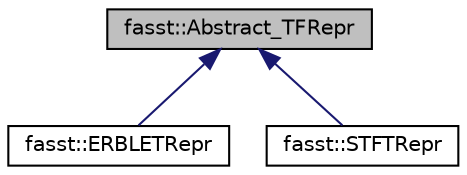 digraph "fasst::Abstract_TFRepr"
{
  edge [fontname="Helvetica",fontsize="10",labelfontname="Helvetica",labelfontsize="10"];
  node [fontname="Helvetica",fontsize="10",shape=record];
  Node0 [label="fasst::Abstract_TFRepr",height=0.2,width=0.4,color="black", fillcolor="grey75", style="filled", fontcolor="black"];
  Node0 -> Node1 [dir="back",color="midnightblue",fontsize="10",style="solid",fontname="Helvetica"];
  Node1 [label="fasst::ERBLETRepr",height=0.2,width=0.4,color="black", fillcolor="white", style="filled",URL="$classfasst_1_1ERBLETRepr.html"];
  Node0 -> Node2 [dir="back",color="midnightblue",fontsize="10",style="solid",fontname="Helvetica"];
  Node2 [label="fasst::STFTRepr",height=0.2,width=0.4,color="black", fillcolor="white", style="filled",URL="$classfasst_1_1STFTRepr.html"];
}
